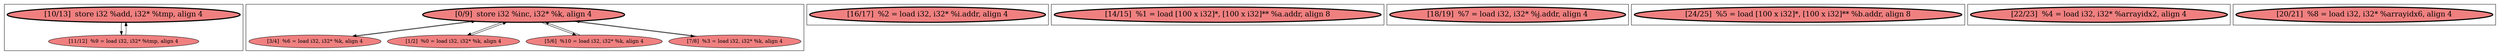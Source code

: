 
digraph G {



node141->node140 [ ]
node140->node141 [ ]
node137->node138 [ ]
node138->node137 [ ]
node137->node139 [ ]
node136->node137 [ ]
node139->node137 [ ]
node135->node137 [ ]
node137->node136 [ ]
node137->node135 [ ]


subgraph cluster7 {


node147 [penwidth=3.0,fontsize=20,fillcolor=lightcoral,label="[16/17]  %2 = load i32, i32* %i.addr, align 4",shape=ellipse,style=filled ]



}

subgraph cluster6 {


node146 [penwidth=3.0,fontsize=20,fillcolor=lightcoral,label="[14/15]  %1 = load [100 x i32]*, [100 x i32]** %a.addr, align 8",shape=ellipse,style=filled ]



}

subgraph cluster0 {


node137 [penwidth=3.0,fontsize=20,fillcolor=lightcoral,label="[0/9]  store i32 %inc, i32* %k, align 4",shape=ellipse,style=filled ]
node139 [fillcolor=lightcoral,label="[1/2]  %0 = load i32, i32* %k, align 4",shape=ellipse,style=filled ]
node138 [fillcolor=lightcoral,label="[3/4]  %6 = load i32, i32* %k, align 4",shape=ellipse,style=filled ]
node135 [fillcolor=lightcoral,label="[7/8]  %3 = load i32, i32* %k, align 4",shape=ellipse,style=filled ]
node136 [fillcolor=lightcoral,label="[5/6]  %10 = load i32, i32* %k, align 4",shape=ellipse,style=filled ]



}

subgraph cluster5 {


node145 [penwidth=3.0,fontsize=20,fillcolor=lightcoral,label="[18/19]  %7 = load i32, i32* %j.addr, align 4",shape=ellipse,style=filled ]



}

subgraph cluster1 {


node141 [penwidth=3.0,fontsize=20,fillcolor=lightcoral,label="[10/13]  store i32 %add, i32* %tmp, align 4",shape=ellipse,style=filled ]
node140 [fillcolor=lightcoral,label="[11/12]  %9 = load i32, i32* %tmp, align 4",shape=ellipse,style=filled ]



}

subgraph cluster2 {


node142 [penwidth=3.0,fontsize=20,fillcolor=lightcoral,label="[24/25]  %5 = load [100 x i32]*, [100 x i32]** %b.addr, align 8",shape=ellipse,style=filled ]



}

subgraph cluster3 {


node143 [penwidth=3.0,fontsize=20,fillcolor=lightcoral,label="[22/23]  %4 = load i32, i32* %arrayidx2, align 4",shape=ellipse,style=filled ]



}

subgraph cluster4 {


node144 [penwidth=3.0,fontsize=20,fillcolor=lightcoral,label="[20/21]  %8 = load i32, i32* %arrayidx6, align 4",shape=ellipse,style=filled ]



}

}
